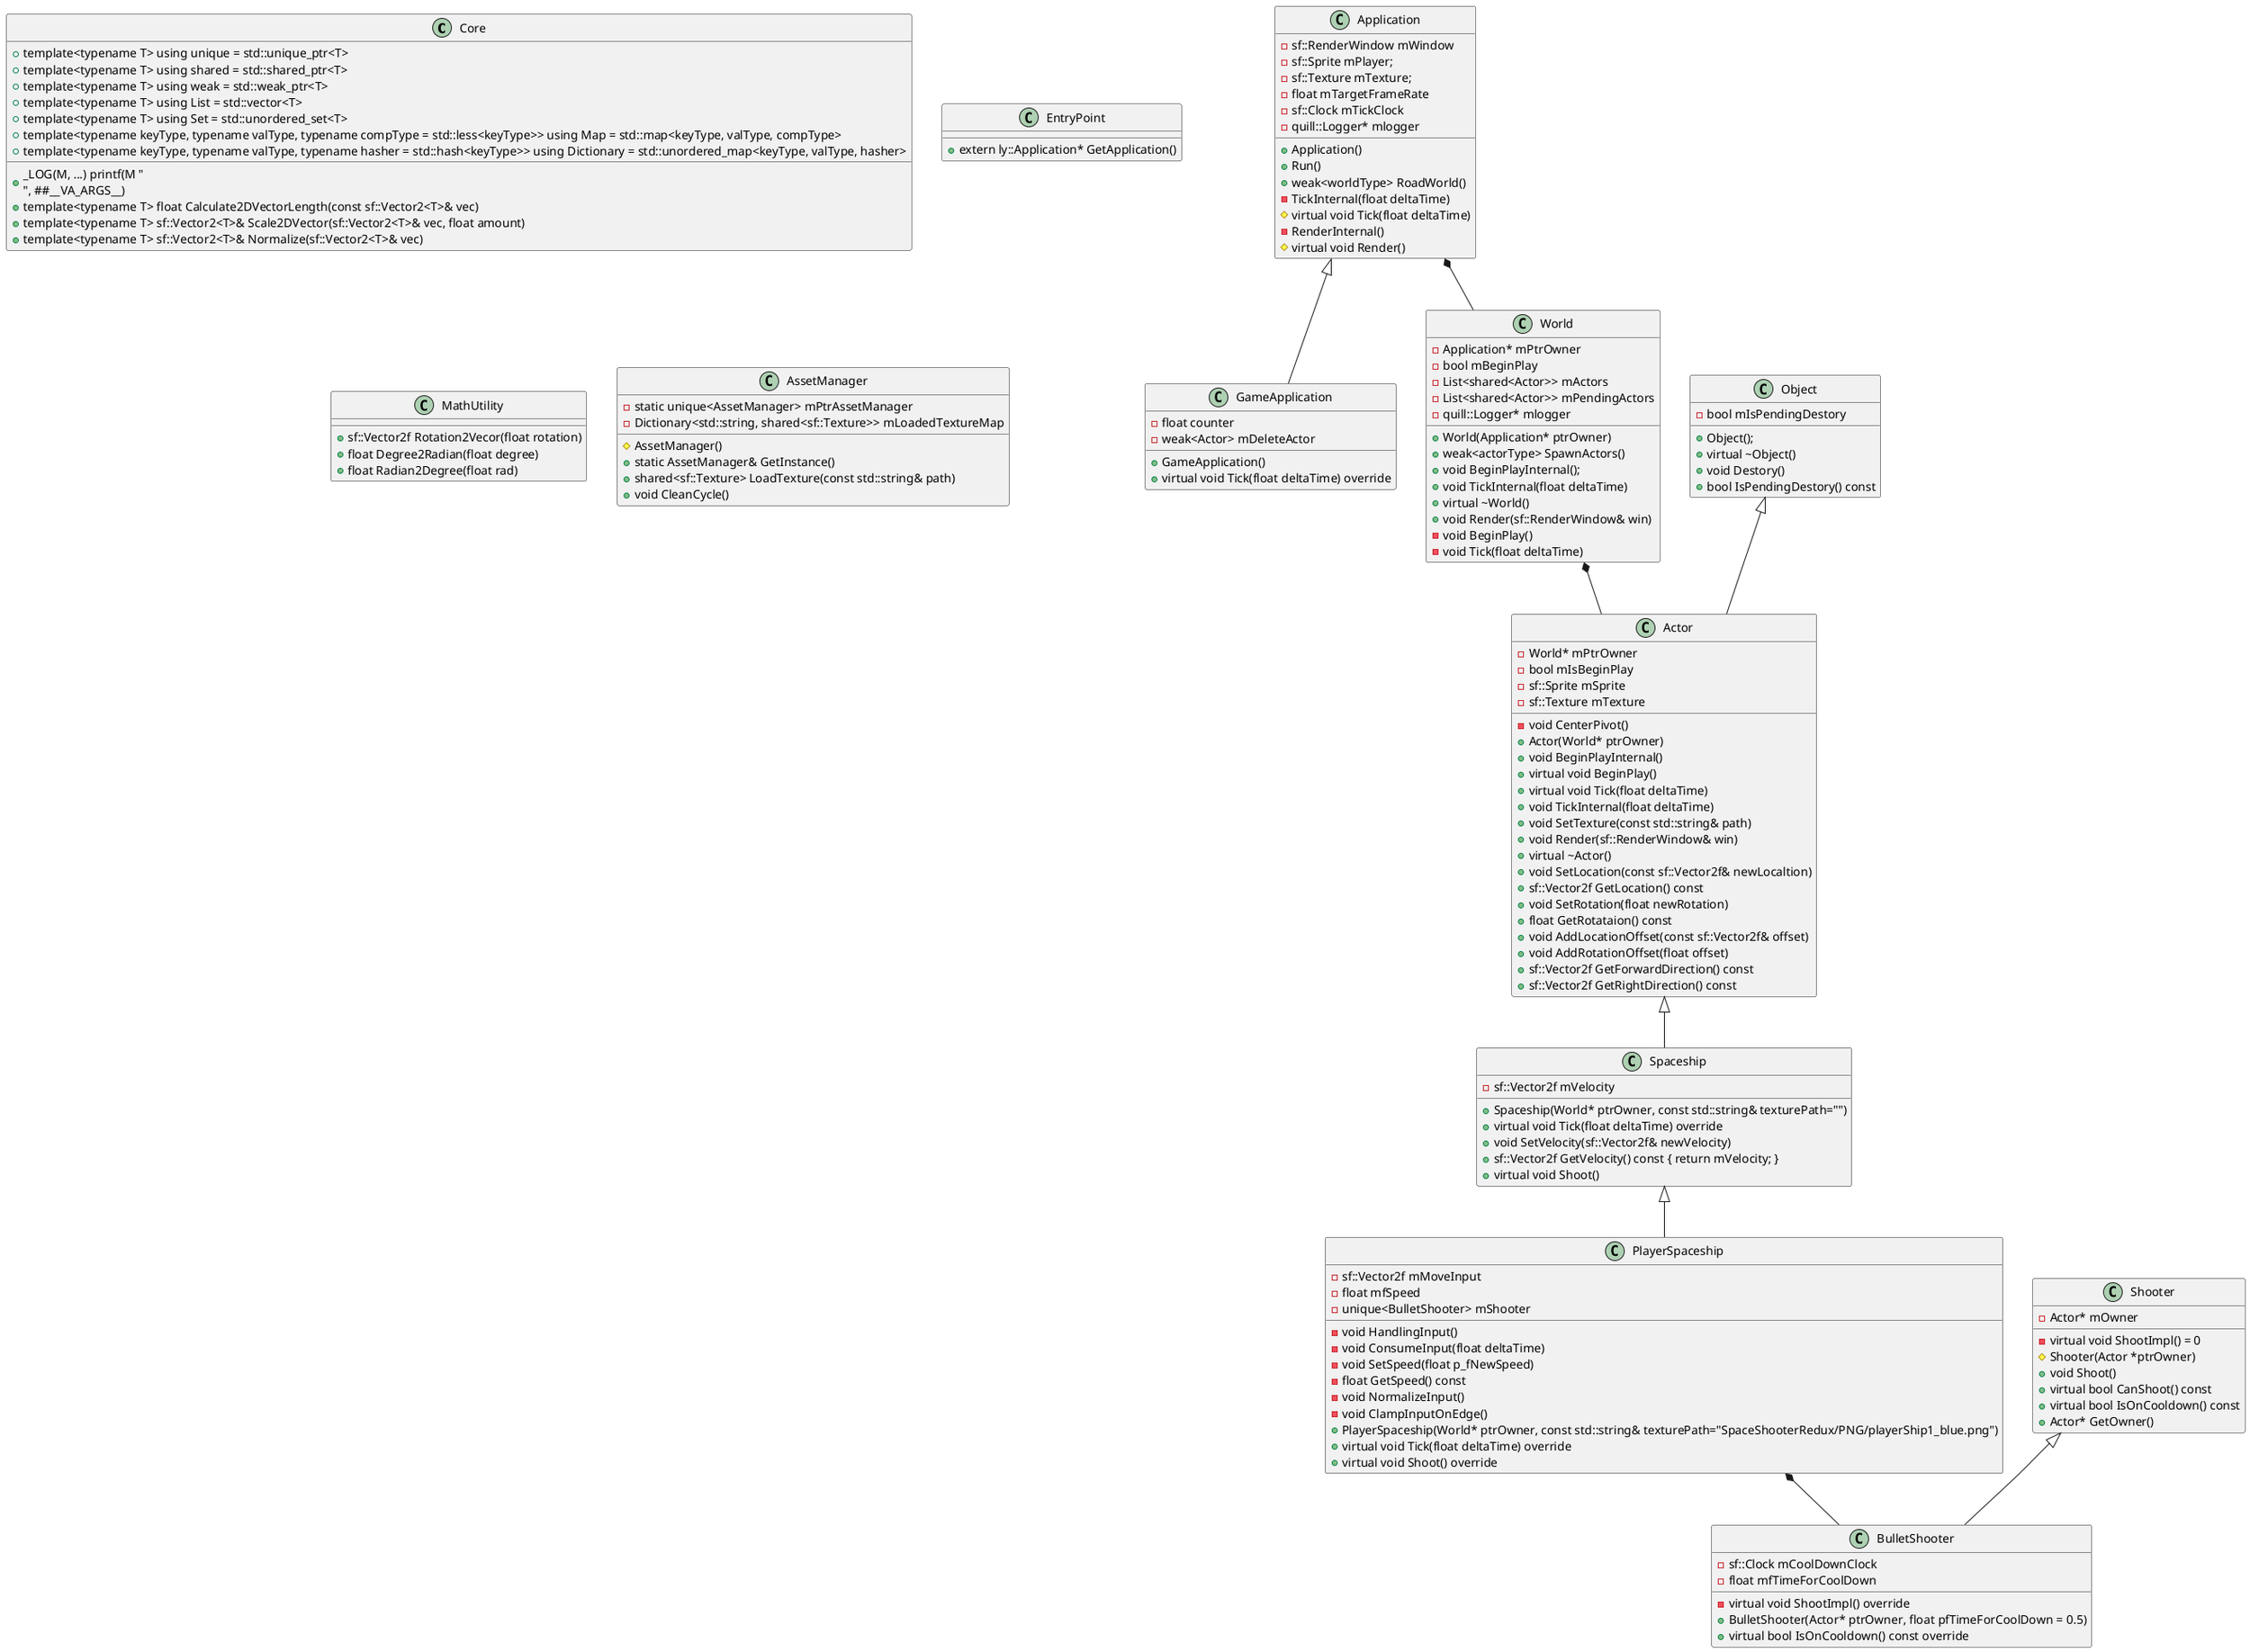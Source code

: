 @startuml

class Core{
	+template<typename T> using unique = std::unique_ptr<T>
	+template<typename T> using shared = std::shared_ptr<T>
	+template<typename T> using weak = std::weak_ptr<T>
	+template<typename T> using List = std::vector<T>
	+template<typename T> using Set = std::unordered_set<T>
	+template<typename keyType, typename valType, typename compType = std::less<keyType>> using Map = std::map<keyType, valType, compType>
	+template<typename keyType, typename valType, typename hasher = std::hash<keyType>> using Dictionary = std::unordered_map<keyType, valType, hasher>
	+_LOG(M, ...) printf(M "\n", ##__VA_ARGS__)	
	+template<typename T> float Calculate2DVectorLength(const sf::Vector2<T>& vec)
	+template<typename T> sf::Vector2<T>& Scale2DVector(sf::Vector2<T>& vec, float amount)
	+template<typename T> sf::Vector2<T>& Normalize(sf::Vector2<T>& vec)
}

class EntryPoint{
	+extern ly::Application* GetApplication()
}

class MathUtility{
	+sf::Vector2f Rotation2Vecor(float rotation)
	+float Degree2Radian(float degree)
	+float Radian2Degree(float rad)
}

class AssetManager{
	-static unique<AssetManager> mPtrAssetManager
	-Dictionary<std::string, shared<sf::Texture>> mLoadedTextureMap
	#AssetManager()
	+static AssetManager& GetInstance()
	+shared<sf::Texture> LoadTexture(const std::string& path)
	+void CleanCycle()
	
}

class Application{
	-sf::RenderWindow mWindow
	-sf::Sprite mPlayer;
	-sf::Texture mTexture;
	-float mTargetFrameRate
	-sf::Clock mTickClock
	-quill::Logger* mlogger
	+Application()
	+Run()
	+weak<worldType> RoadWorld()
	-TickInternal(float deltaTime)
	#virtual void Tick(float deltaTime)
	-RenderInternal()
	#virtual void Render()
}

class GameApplication{
	-float counter
	-weak<Actor> mDeleteActor
	+GameApplication()
	+virtual void Tick(float deltaTime) override
	
}

class World{
	-Application* mPtrOwner
	-bool mBeginPlay
	-List<shared<Actor>> mActors
	-List<shared<Actor>> mPendingActors
	-quill::Logger* mlogger
	+World(Application* ptrOwner)
	+weak<actorType> SpawnActors()
	+void BeginPlayInternal();
	+void TickInternal(float deltaTime)
	+virtual ~World()
	+void Render(sf::RenderWindow& win)
    -void BeginPlay()	
	-void Tick(float deltaTime)
}	

class Object{
	-bool mIsPendingDestory
	+Object();
	+virtual ~Object()
	+void Destory()
	+bool IsPendingDestory() const
}

class Actor{
	-World* mPtrOwner
	-bool mIsBeginPlay
	-sf::Sprite mSprite
	-sf::Texture mTexture
	-void CenterPivot()
	+Actor(World* ptrOwner)
	+void BeginPlayInternal()
	+virtual void BeginPlay()
	+virtual void Tick(float deltaTime)
	+void TickInternal(float deltaTime)
	+void SetTexture(const std::string& path)
	+void Render(sf::RenderWindow& win)
	+virtual ~Actor()
	+void SetLocation(const sf::Vector2f& newLocaltion)
	+sf::Vector2f GetLocation() const
	+void SetRotation(float newRotation)
	+float GetRotataion() const
	+void AddLocationOffset(const sf::Vector2f& offset)
	+void AddRotationOffset(float offset)
	+sf::Vector2f GetForwardDirection() const
	+sf::Vector2f GetRightDirection() const
}

class Spaceship{
	-sf::Vector2f mVelocity
	+Spaceship(World* ptrOwner, const std::string& texturePath="")
	+virtual void Tick(float deltaTime) override
	+void SetVelocity(sf::Vector2f& newVelocity)
	+sf::Vector2f GetVelocity() const { return mVelocity; }
	+virtual void Shoot()
}

class PlayerSpaceship{
	-sf::Vector2f mMoveInput
	-float mfSpeed
	-unique<BulletShooter> mShooter
	-void HandlingInput()
	-void ConsumeInput(float deltaTime)
	-void SetSpeed(float p_fNewSpeed)
	-float GetSpeed() const
	-void NormalizeInput()
	-void ClampInputOnEdge()
	+PlayerSpaceship(World* ptrOwner, const std::string& texturePath="SpaceShooterRedux/PNG/playerShip1_blue.png")
	+virtual void Tick(float deltaTime) override
	+virtual void Shoot() override
	
}

class Shooter{
	-Actor* mOwner
	-virtual void ShootImpl() = 0
	#Shooter(Actor *ptrOwner)
	+void Shoot()
	+virtual bool CanShoot() const
	+virtual bool IsOnCooldown() const
	+Actor* GetOwner()
}

class BulletShooter{
	-sf::Clock mCoolDownClock
	-float mfTimeForCoolDown
	-virtual void ShootImpl() override
	+BulletShooter(Actor* ptrOwner, float pfTimeForCoolDown = 0.5)
	+virtual bool IsOnCooldown() const override
	
}

Application <|--GameApplication
Application *--World
World *--Actor
Object <|--Actor
Actor <|--Spaceship
Spaceship <|--PlayerSpaceship
Shooter <|--BulletShooter
PlayerSpaceship *--BulletShooter
@enduml
